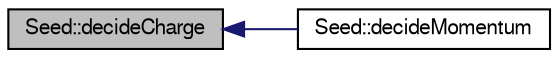 digraph "Seed::decideCharge"
{
  bgcolor="transparent";
  edge [fontname="FreeSans",fontsize="10",labelfontname="FreeSans",labelfontsize="10"];
  node [fontname="FreeSans",fontsize="10",shape=record];
  rankdir="LR";
  Node1 [label="Seed::decideCharge",height=0.2,width=0.4,color="black", fillcolor="grey75", style="filled" fontcolor="black"];
  Node1 -> Node2 [dir="back",color="midnightblue",fontsize="10",style="solid",fontname="FreeSans"];
  Node2 [label="Seed::decideMomentum",height=0.2,width=0.4,color="black",URL="$db/d19/classSeed.html#a61bdb0715b33633484cfdf22c198e04b"];
}
